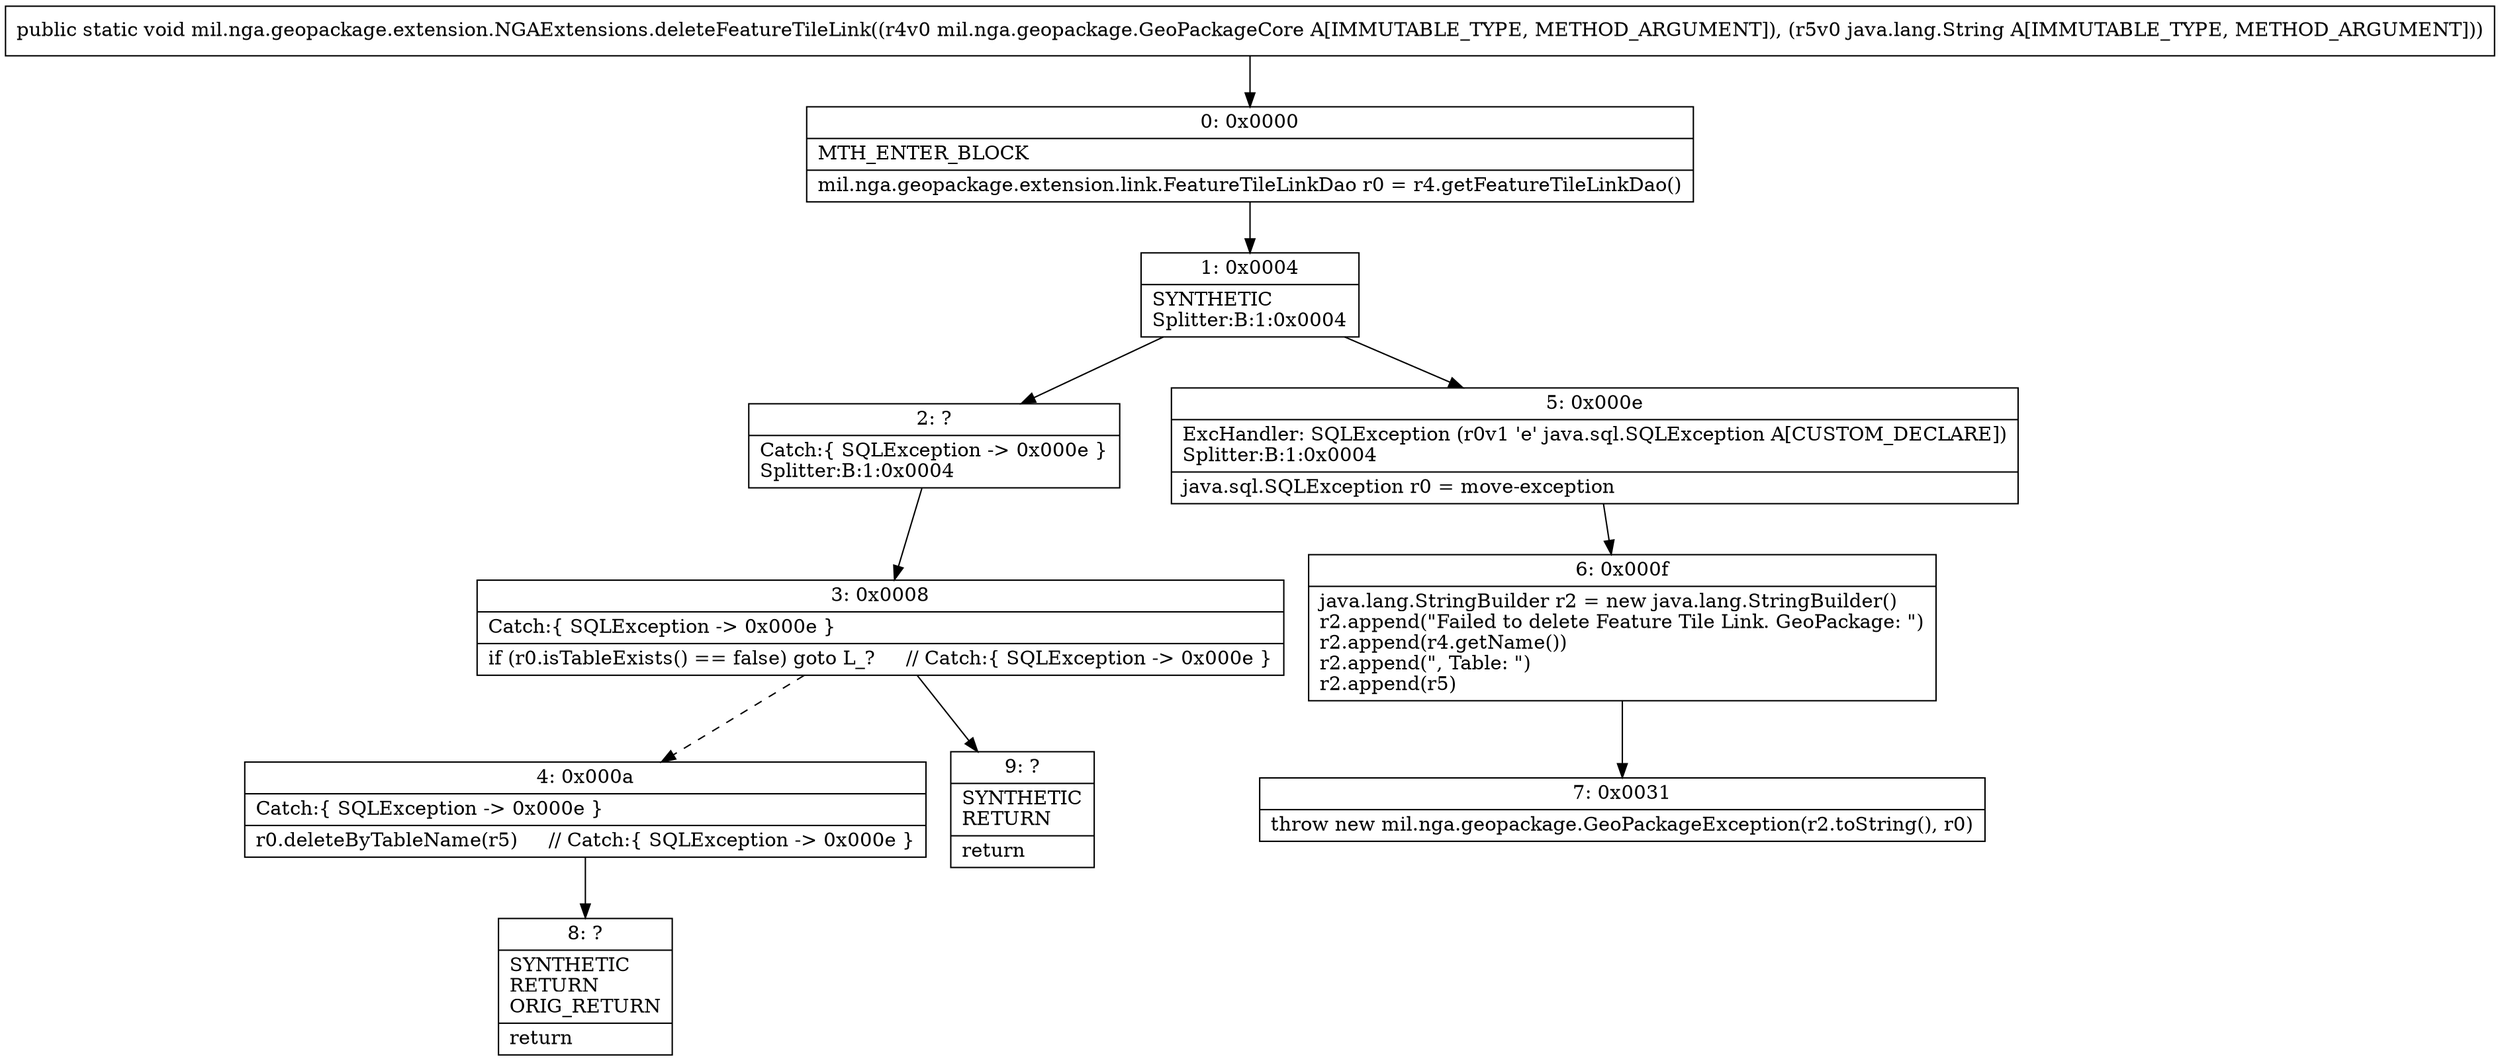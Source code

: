 digraph "CFG formil.nga.geopackage.extension.NGAExtensions.deleteFeatureTileLink(Lmil\/nga\/geopackage\/GeoPackageCore;Ljava\/lang\/String;)V" {
Node_0 [shape=record,label="{0\:\ 0x0000|MTH_ENTER_BLOCK\l|mil.nga.geopackage.extension.link.FeatureTileLinkDao r0 = r4.getFeatureTileLinkDao()\l}"];
Node_1 [shape=record,label="{1\:\ 0x0004|SYNTHETIC\lSplitter:B:1:0x0004\l}"];
Node_2 [shape=record,label="{2\:\ ?|Catch:\{ SQLException \-\> 0x000e \}\lSplitter:B:1:0x0004\l}"];
Node_3 [shape=record,label="{3\:\ 0x0008|Catch:\{ SQLException \-\> 0x000e \}\l|if (r0.isTableExists() == false) goto L_?     \/\/ Catch:\{ SQLException \-\> 0x000e \}\l}"];
Node_4 [shape=record,label="{4\:\ 0x000a|Catch:\{ SQLException \-\> 0x000e \}\l|r0.deleteByTableName(r5)     \/\/ Catch:\{ SQLException \-\> 0x000e \}\l}"];
Node_5 [shape=record,label="{5\:\ 0x000e|ExcHandler: SQLException (r0v1 'e' java.sql.SQLException A[CUSTOM_DECLARE])\lSplitter:B:1:0x0004\l|java.sql.SQLException r0 = move\-exception\l}"];
Node_6 [shape=record,label="{6\:\ 0x000f|java.lang.StringBuilder r2 = new java.lang.StringBuilder()\lr2.append(\"Failed to delete Feature Tile Link. GeoPackage: \")\lr2.append(r4.getName())\lr2.append(\", Table: \")\lr2.append(r5)\l}"];
Node_7 [shape=record,label="{7\:\ 0x0031|throw new mil.nga.geopackage.GeoPackageException(r2.toString(), r0)\l}"];
Node_8 [shape=record,label="{8\:\ ?|SYNTHETIC\lRETURN\lORIG_RETURN\l|return\l}"];
Node_9 [shape=record,label="{9\:\ ?|SYNTHETIC\lRETURN\l|return\l}"];
MethodNode[shape=record,label="{public static void mil.nga.geopackage.extension.NGAExtensions.deleteFeatureTileLink((r4v0 mil.nga.geopackage.GeoPackageCore A[IMMUTABLE_TYPE, METHOD_ARGUMENT]), (r5v0 java.lang.String A[IMMUTABLE_TYPE, METHOD_ARGUMENT])) }"];
MethodNode -> Node_0;
Node_0 -> Node_1;
Node_1 -> Node_2;
Node_1 -> Node_5;
Node_2 -> Node_3;
Node_3 -> Node_4[style=dashed];
Node_3 -> Node_9;
Node_4 -> Node_8;
Node_5 -> Node_6;
Node_6 -> Node_7;
}

